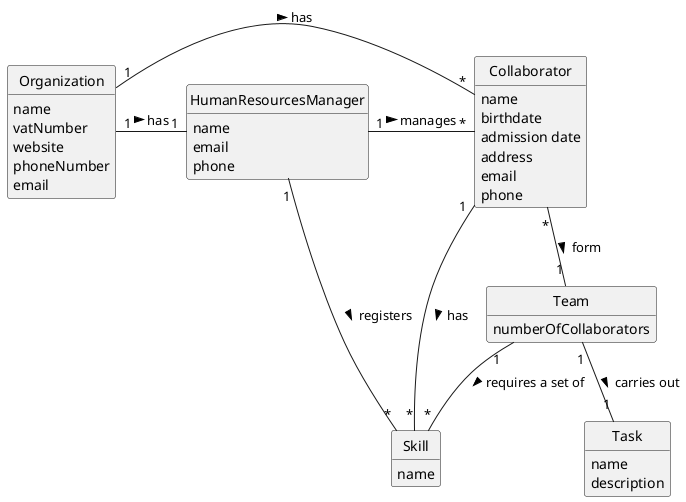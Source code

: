 @startuml
skinparam monochrome true
skinparam packageStyle rectangle
skinparam shadowing false

skinparam classAttributeIconSize 0

hide circle
hide methods

class Organization {
    name
    vatNumber
    website
    phoneNumber
    email
}

class HumanResourcesManager {
    name
    email
    phone
}

class Collaborator {
    name
    birthdate
    admission date
    address
    email
    phone
}

class Skill {
    name
}

class Team {
    numberOfCollaborators
}

class Task {
    name
    description
}

Organization "1" - "1" HumanResourcesManager : has >
Collaborator "*" - "1" Organization : has <
HumanResourcesManager "1" - "*" Collaborator : manages >
HumanResourcesManager "1" -- "*" Skill : registers >
Collaborator "1" -- "*" Skill : has >
Team "1" -- "1" Task : carries out >
Team "1" -- "*" Skill : requires a set of >
Collaborator "*" -- "1" Team : form >

@enduml